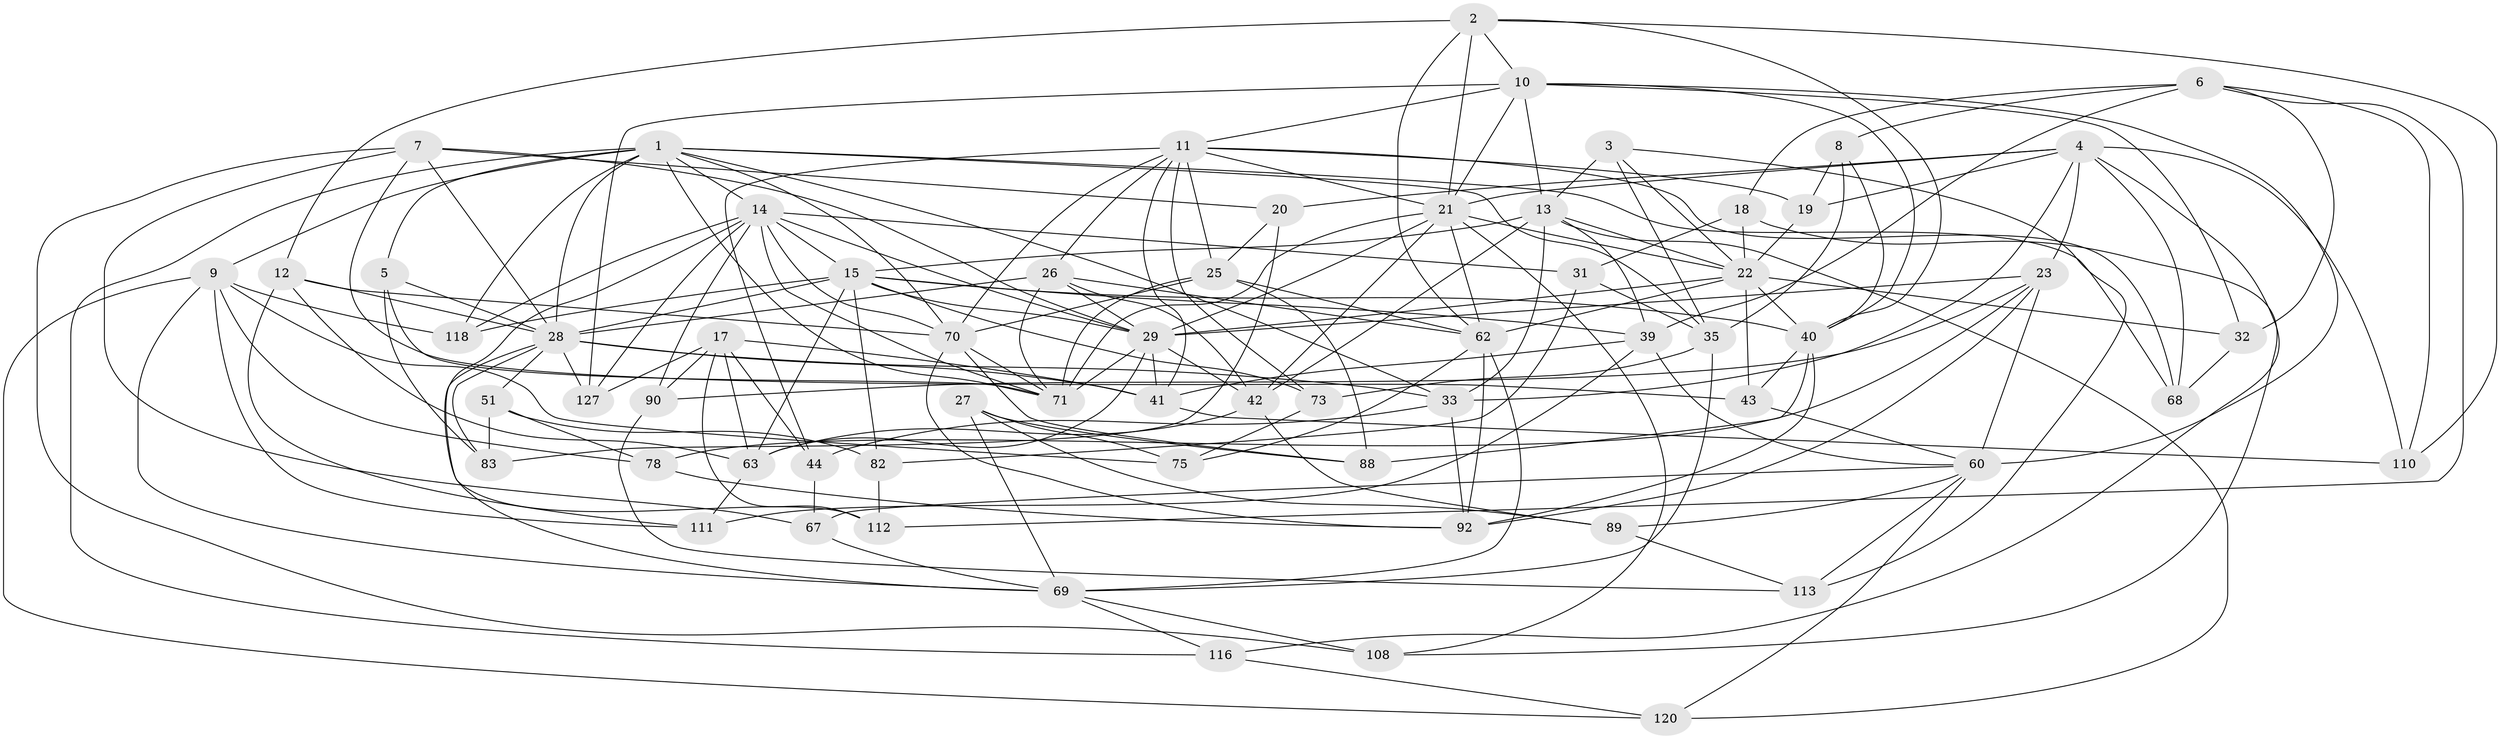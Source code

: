 // original degree distribution, {4: 1.0}
// Generated by graph-tools (version 1.1) at 2025/16/03/09/25 04:16:41]
// undirected, 64 vertices, 188 edges
graph export_dot {
graph [start="1"]
  node [color=gray90,style=filled];
  1 [super="+49+122+50"];
  2 [super="+94"];
  3;
  4 [super="+34+47"];
  5;
  6 [super="+99"];
  7 [super="+126"];
  8;
  9 [super="+16"];
  10 [super="+121"];
  11 [super="+52+93"];
  12 [super="+64"];
  13 [super="+37+53"];
  14 [super="+30+125"];
  15 [super="+77+46+45"];
  17 [super="+101"];
  18;
  19;
  20;
  21 [super="+59+106+61"];
  22 [super="+38+24"];
  23 [super="+54"];
  25 [super="+109"];
  26 [super="+55"];
  27;
  28 [super="+79+128"];
  29 [super="+65+100+36"];
  31;
  32;
  33 [super="+96"];
  35 [super="+97"];
  39 [super="+57"];
  40 [super="+95+58+87"];
  41 [super="+48"];
  42 [super="+117"];
  43;
  44;
  51;
  60 [super="+84+104"];
  62 [super="+66+74"];
  63 [super="+103"];
  67;
  68;
  69 [super="+76"];
  70 [super="+91+124"];
  71 [super="+72+107"];
  73;
  75;
  78;
  82;
  83;
  88;
  89;
  90;
  92 [super="+105"];
  108;
  110;
  111;
  112;
  113;
  116;
  118;
  120;
  127;
  1 -- 118;
  1 -- 68;
  1 -- 70;
  1 -- 35;
  1 -- 5;
  1 -- 9 [weight=2];
  1 -- 116;
  1 -- 28;
  1 -- 14;
  1 -- 71;
  1 -- 33;
  2 -- 12 [weight=2];
  2 -- 110;
  2 -- 40 [weight=2];
  2 -- 21;
  2 -- 10;
  2 -- 62;
  3 -- 22;
  3 -- 35;
  3 -- 113;
  3 -- 13;
  4 -- 23;
  4 -- 110;
  4 -- 116;
  4 -- 20;
  4 -- 68;
  4 -- 19;
  4 -- 21;
  4 -- 33;
  5 -- 83;
  5 -- 71;
  5 -- 28;
  6 -- 18;
  6 -- 112;
  6 -- 39;
  6 -- 32;
  6 -- 8;
  6 -- 110;
  7 -- 20;
  7 -- 67;
  7 -- 43;
  7 -- 108;
  7 -- 28;
  7 -- 29;
  8 -- 19;
  8 -- 35;
  8 -- 40;
  9 -- 118;
  9 -- 78;
  9 -- 120;
  9 -- 75;
  9 -- 111;
  9 -- 69;
  10 -- 11;
  10 -- 60;
  10 -- 127;
  10 -- 32;
  10 -- 21;
  10 -- 40;
  10 -- 13;
  11 -- 73;
  11 -- 41;
  11 -- 68;
  11 -- 19;
  11 -- 21;
  11 -- 26;
  11 -- 44;
  11 -- 25;
  11 -- 70;
  12 -- 111;
  12 -- 70;
  12 -- 28;
  12 -- 63;
  13 -- 120;
  13 -- 33;
  13 -- 42;
  13 -- 15;
  13 -- 22;
  13 -- 39;
  14 -- 127;
  14 -- 112;
  14 -- 118;
  14 -- 31;
  14 -- 15;
  14 -- 70;
  14 -- 90;
  14 -- 29;
  14 -- 71;
  15 -- 73;
  15 -- 82;
  15 -- 39;
  15 -- 40 [weight=2];
  15 -- 29 [weight=2];
  15 -- 118;
  15 -- 28;
  15 -- 63;
  17 -- 127;
  17 -- 44;
  17 -- 41;
  17 -- 112;
  17 -- 90;
  17 -- 63;
  18 -- 108;
  18 -- 31;
  18 -- 22;
  19 -- 22;
  20 -- 25;
  20 -- 83;
  21 -- 108;
  21 -- 22;
  21 -- 29;
  21 -- 42;
  21 -- 62;
  21 -- 71;
  22 -- 32;
  22 -- 43;
  22 -- 40;
  22 -- 29;
  22 -- 62;
  23 -- 90;
  23 -- 78;
  23 -- 92;
  23 -- 29;
  23 -- 60;
  25 -- 62;
  25 -- 88;
  25 -- 70;
  25 -- 71;
  26 -- 28;
  26 -- 42;
  26 -- 29;
  26 -- 62;
  26 -- 71;
  27 -- 75;
  27 -- 88;
  27 -- 89;
  27 -- 69;
  28 -- 51;
  28 -- 83;
  28 -- 41;
  28 -- 69;
  28 -- 127;
  28 -- 33;
  29 -- 42;
  29 -- 41;
  29 -- 63;
  29 -- 71;
  31 -- 82;
  31 -- 35;
  32 -- 68;
  33 -- 44;
  33 -- 92;
  35 -- 73;
  35 -- 69;
  39 -- 111;
  39 -- 41;
  39 -- 60;
  40 -- 88;
  40 -- 92;
  40 -- 43;
  41 -- 110;
  42 -- 89;
  42 -- 63;
  43 -- 60;
  44 -- 67;
  51 -- 82;
  51 -- 78;
  51 -- 83;
  60 -- 67;
  60 -- 89;
  60 -- 120;
  60 -- 113;
  62 -- 75;
  62 -- 92;
  62 -- 69;
  63 -- 111;
  67 -- 69;
  69 -- 116;
  69 -- 108;
  70 -- 71;
  70 -- 88;
  70 -- 92;
  73 -- 75;
  78 -- 92;
  82 -- 112;
  89 -- 113;
  90 -- 113;
  116 -- 120;
}
